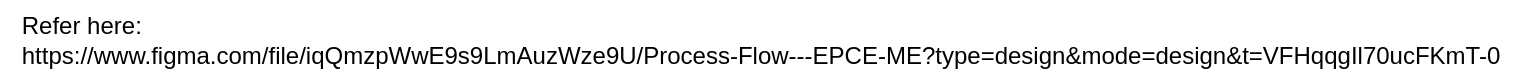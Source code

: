 <mxfile>
    <diagram id="lYON5Tgq3DBVXcY5ev-w" name="Process">
        <mxGraphModel dx="902" dy="783" grid="1" gridSize="10" guides="1" tooltips="1" connect="1" arrows="1" fold="1" page="1" pageScale="1" pageWidth="827" pageHeight="1169" math="0" shadow="0">
            <root>
                <mxCell id="0"/>
                <mxCell id="1" parent="0"/>
                <mxCell id="3" value="&lt;div style=&quot;text-align: left;&quot;&gt;&lt;span style=&quot;background-color: initial;&quot;&gt;Refer here:&lt;/span&gt;&lt;/div&gt;&lt;div style=&quot;text-align: left;&quot;&gt;&lt;span style=&quot;background-color: initial;&quot;&gt;https://www.figma.com/file/iqQmzpWwE9s9LmAuzWze9U/Process-Flow---EPCE-ME?type=design&amp;amp;mode=design&amp;amp;t=VFHqqgIl70ucFKmT-0&lt;/span&gt;&lt;/div&gt;" style="text;html=1;align=center;verticalAlign=middle;resizable=0;points=[];autosize=1;strokeColor=none;fillColor=none;" vertex="1" parent="1">
                    <mxGeometry x="40" y="40" width="760" height="40" as="geometry"/>
                </mxCell>
            </root>
        </mxGraphModel>
    </diagram>
    <diagram id="ytXCgF_eZSlYo6OlqRUC" name="Data Flow">
        <mxGraphModel dx="1142" dy="783" grid="1" gridSize="10" guides="1" tooltips="1" connect="1" arrows="1" fold="1" page="1" pageScale="1" pageWidth="827" pageHeight="1169" math="0" shadow="0">
            <root>
                <mxCell id="0"/>
                <mxCell id="1" parent="0"/>
            </root>
        </mxGraphModel>
    </diagram>
</mxfile>